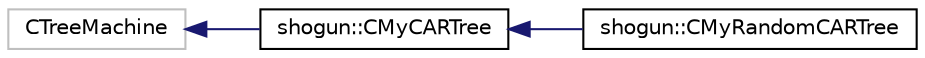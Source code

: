 digraph "Graphical Class Hierarchy"
{
 // LATEX_PDF_SIZE
  edge [fontname="Helvetica",fontsize="10",labelfontname="Helvetica",labelfontsize="10"];
  node [fontname="Helvetica",fontsize="10",shape=record];
  rankdir="LR";
  Node235 [label="CTreeMachine",height=0.2,width=0.4,color="grey75", fillcolor="white", style="filled",tooltip=" "];
  Node235 -> Node0 [dir="back",color="midnightblue",fontsize="10",style="solid",fontname="Helvetica"];
  Node0 [label="shogun::CMyCARTree",height=0.2,width=0.4,color="black", fillcolor="white", style="filled",URL="$db/dff/classshogun_1_1CMyCARTree.html",tooltip=" "];
  Node0 -> Node1 [dir="back",color="midnightblue",fontsize="10",style="solid",fontname="Helvetica"];
  Node1 [label="shogun::CMyRandomCARTree",height=0.2,width=0.4,color="black", fillcolor="white", style="filled",URL="$da/de2/classshogun_1_1CMyRandomCARTree.html",tooltip="This class implements randomized CART algorithm used in the tree growing process of candidate trees i..."];
}

